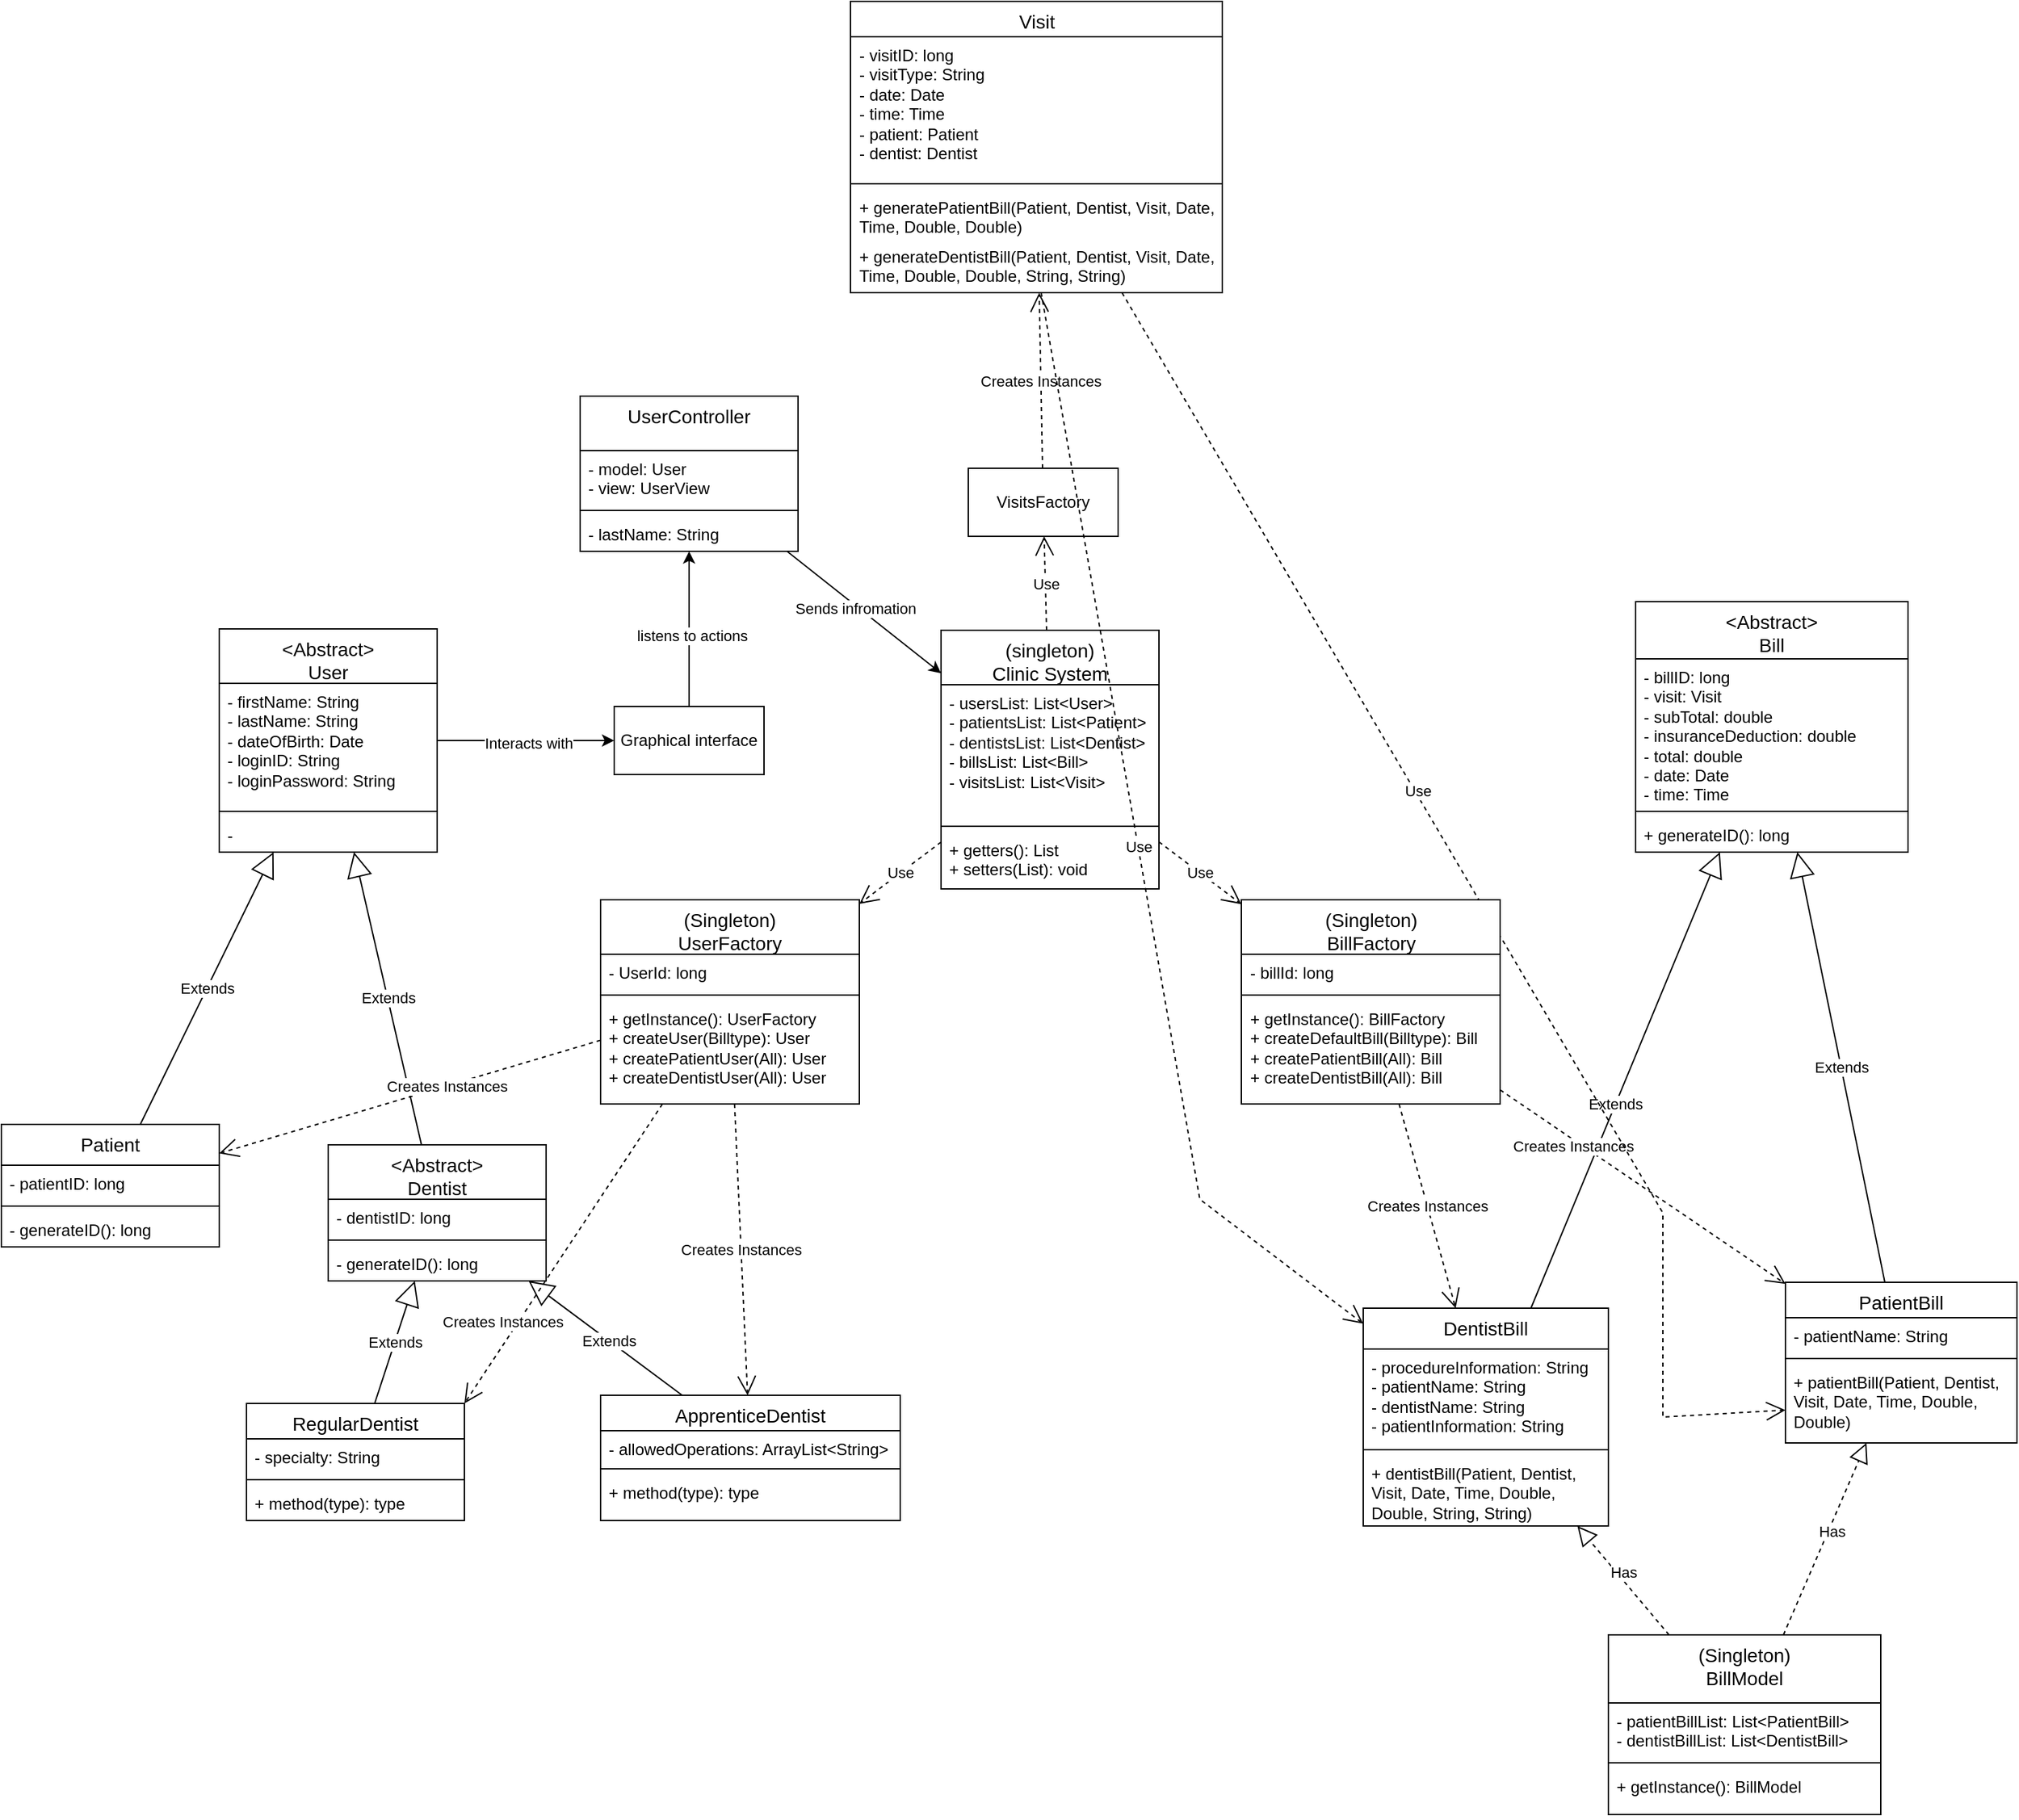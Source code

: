 <mxfile version="24.8.4">
  <diagram name="Page-1" id="uEcrJ6mdZMf3yO1zMUEK">
    <mxGraphModel dx="1764" dy="1980" grid="1" gridSize="10" guides="1" tooltips="1" connect="1" arrows="1" fold="1" page="1" pageScale="1" pageWidth="850" pageHeight="1100" math="0" shadow="0">
      <root>
        <mxCell id="0" />
        <mxCell id="1" parent="0" />
        <mxCell id="N-lzNmyQma1-rzqfM_m--84" value="Extends" style="endArrow=block;endSize=16;endFill=0;html=1;rounded=0;" parent="1" source="N-lzNmyQma1-rzqfM_m--154" target="N-lzNmyQma1-rzqfM_m--146" edge="1">
          <mxGeometry width="160" relative="1" as="geometry">
            <mxPoint x="231" y="127" as="sourcePoint" />
            <mxPoint x="339.796" y="-62" as="targetPoint" />
          </mxGeometry>
        </mxCell>
        <mxCell id="N-lzNmyQma1-rzqfM_m--85" value="Extends" style="endArrow=block;endSize=16;endFill=0;html=1;rounded=0;" parent="1" source="N-lzNmyQma1-rzqfM_m--150" target="N-lzNmyQma1-rzqfM_m--146" edge="1">
          <mxGeometry width="160" relative="1" as="geometry">
            <mxPoint x="503.361" y="127" as="sourcePoint" />
            <mxPoint x="406.01" y="-62" as="targetPoint" />
          </mxGeometry>
        </mxCell>
        <mxCell id="N-lzNmyQma1-rzqfM_m--86" value="Extends" style="endArrow=block;endSize=16;endFill=0;html=1;rounded=0;" parent="1" source="N-lzNmyQma1-rzqfM_m--142" target="N-lzNmyQma1-rzqfM_m--150" edge="1">
          <mxGeometry width="160" relative="1" as="geometry">
            <mxPoint x="441.549" y="393" as="sourcePoint" />
            <mxPoint x="517.878" y="247" as="targetPoint" />
          </mxGeometry>
        </mxCell>
        <mxCell id="N-lzNmyQma1-rzqfM_m--87" value="Extends" style="endArrow=block;endSize=16;endFill=0;html=1;rounded=0;exitX=0.296;exitY=0.042;exitDx=0;exitDy=0;exitPerimeter=0;" parent="1" source="N-lzNmyQma1-rzqfM_m--138" target="N-lzNmyQma1-rzqfM_m--150" edge="1">
          <mxGeometry width="160" relative="1" as="geometry">
            <mxPoint x="670" y="400" as="sourcePoint" />
            <mxPoint x="579.456" y="247" as="targetPoint" />
          </mxGeometry>
        </mxCell>
        <mxCell id="N-lzNmyQma1-rzqfM_m--88" value="Extends" style="endArrow=block;endSize=16;endFill=0;html=1;rounded=0;" parent="1" source="N-lzNmyQma1-rzqfM_m--115" target="N-lzNmyQma1-rzqfM_m--125" edge="1">
          <mxGeometry x="-0.104" width="160" relative="1" as="geometry">
            <mxPoint x="1169.426" y="247" as="sourcePoint" />
            <mxPoint x="1395.85" y="12.438" as="targetPoint" />
            <mxPoint as="offset" />
          </mxGeometry>
        </mxCell>
        <mxCell id="N-lzNmyQma1-rzqfM_m--89" value="Extends" style="endArrow=block;endSize=16;endFill=0;html=1;rounded=0;" parent="1" source="N-lzNmyQma1-rzqfM_m--119" target="N-lzNmyQma1-rzqfM_m--125" edge="1">
          <mxGeometry width="160" relative="1" as="geometry">
            <mxPoint x="1439.355" y="251" as="sourcePoint" />
            <mxPoint x="1312.613" y="-60" as="targetPoint" />
          </mxGeometry>
        </mxCell>
        <mxCell id="N-lzNmyQma1-rzqfM_m--92" value="Use" style="endArrow=open;endSize=12;dashed=1;html=1;rounded=0;" parent="1" source="N-lzNmyQma1-rzqfM_m--134" target="3oqNFsgE8vF5WWhvgW9a-1" edge="1">
          <mxGeometry width="160" relative="1" as="geometry">
            <mxPoint x="960" y="-67.473" as="sourcePoint" />
            <mxPoint x="1046.399" y="-10" as="targetPoint" />
          </mxGeometry>
        </mxCell>
        <mxCell id="N-lzNmyQma1-rzqfM_m--93" value="Use" style="endArrow=open;endSize=12;dashed=1;html=1;rounded=0;" parent="1" source="N-lzNmyQma1-rzqfM_m--134" target="m98J0J63aAF0RgUWN3Xt-1" edge="1">
          <mxGeometry width="160" relative="1" as="geometry">
            <mxPoint x="805.985" y="-62" as="sourcePoint" />
            <mxPoint x="743.428" y="-10" as="targetPoint" />
          </mxGeometry>
        </mxCell>
        <mxCell id="N-lzNmyQma1-rzqfM_m--94" value="VisitsFactory" style="html=1;whiteSpace=wrap;" parent="1" vertex="1">
          <mxGeometry x="830" y="-337" width="110" height="50" as="geometry" />
        </mxCell>
        <mxCell id="N-lzNmyQma1-rzqfM_m--95" value="Use" style="endArrow=open;endSize=12;dashed=1;html=1;rounded=0;" parent="1" source="N-lzNmyQma1-rzqfM_m--134" target="N-lzNmyQma1-rzqfM_m--94" edge="1">
          <mxGeometry width="160" relative="1" as="geometry">
            <mxPoint x="880" y="-182" as="sourcePoint" />
            <mxPoint x="1115" y="61" as="targetPoint" />
          </mxGeometry>
        </mxCell>
        <mxCell id="N-lzNmyQma1-rzqfM_m--96" value="Creates Instances" style="endArrow=open;endSize=12;dashed=1;html=1;rounded=0;" parent="1" source="N-lzNmyQma1-rzqfM_m--94" target="N-lzNmyQma1-rzqfM_m--129" edge="1">
          <mxGeometry width="160" relative="1" as="geometry">
            <mxPoint x="951" y="-111" as="sourcePoint" />
            <mxPoint x="880" y="-502" as="targetPoint" />
          </mxGeometry>
        </mxCell>
        <mxCell id="N-lzNmyQma1-rzqfM_m--97" value="Creates Instances" style="endArrow=open;endSize=12;dashed=1;html=1;rounded=0;" parent="1" source="3oqNFsgE8vF5WWhvgW9a-1" target="N-lzNmyQma1-rzqfM_m--115" edge="1">
          <mxGeometry width="160" relative="1" as="geometry">
            <mxPoint x="1085.836" y="40" as="sourcePoint" />
            <mxPoint x="1139.421" y="240" as="targetPoint" />
          </mxGeometry>
        </mxCell>
        <mxCell id="N-lzNmyQma1-rzqfM_m--98" value="Creates Instances" style="endArrow=open;endSize=12;dashed=1;html=1;rounded=0;" parent="1" source="3oqNFsgE8vF5WWhvgW9a-1" target="N-lzNmyQma1-rzqfM_m--119" edge="1">
          <mxGeometry x="-0.473" y="-3" width="160" relative="1" as="geometry">
            <mxPoint x="1109.261" y="40" as="sourcePoint" />
            <mxPoint x="1385.568" y="251" as="targetPoint" />
            <mxPoint y="1" as="offset" />
          </mxGeometry>
        </mxCell>
        <mxCell id="N-lzNmyQma1-rzqfM_m--99" value="Creates Instances" style="endArrow=open;endSize=12;dashed=1;html=1;rounded=0;" parent="1" source="m98J0J63aAF0RgUWN3Xt-1" target="N-lzNmyQma1-rzqfM_m--154" edge="1">
          <mxGeometry x="-0.191" width="160" relative="1" as="geometry">
            <mxPoint x="656" y="33.684" as="sourcePoint" />
            <mxPoint x="282" y="159.967" as="targetPoint" />
            <mxPoint as="offset" />
          </mxGeometry>
        </mxCell>
        <mxCell id="N-lzNmyQma1-rzqfM_m--100" value="Creates Instances" style="endArrow=open;endSize=12;dashed=1;html=1;rounded=0;entryX=1;entryY=0;entryDx=0;entryDy=0;" parent="1" source="m98J0J63aAF0RgUWN3Xt-1" target="N-lzNmyQma1-rzqfM_m--142" edge="1">
          <mxGeometry x="0.503" y="-10" width="160" relative="1" as="geometry">
            <mxPoint x="694.769" y="40" as="sourcePoint" />
            <mxPoint x="452.959" y="393" as="targetPoint" />
            <mxPoint as="offset" />
          </mxGeometry>
        </mxCell>
        <mxCell id="N-lzNmyQma1-rzqfM_m--101" value="Creates Instances" style="endArrow=open;endSize=12;dashed=1;html=1;rounded=0;" parent="1" source="m98J0J63aAF0RgUWN3Xt-1" target="N-lzNmyQma1-rzqfM_m--138" edge="1">
          <mxGeometry width="160" relative="1" as="geometry">
            <mxPoint x="712.353" y="40" as="sourcePoint" />
            <mxPoint x="707.548" y="393" as="targetPoint" />
          </mxGeometry>
        </mxCell>
        <mxCell id="N-lzNmyQma1-rzqfM_m--102" value="" style="endArrow=classic;html=1;rounded=0;" parent="1" source="N-lzNmyQma1-rzqfM_m--146" target="N-lzNmyQma1-rzqfM_m--164" edge="1">
          <mxGeometry relative="1" as="geometry">
            <mxPoint x="453" y="-126.275" as="sourcePoint" />
            <mxPoint x="590" y="-136.193" as="targetPoint" />
          </mxGeometry>
        </mxCell>
        <mxCell id="N-lzNmyQma1-rzqfM_m--103" value="Label" style="edgeLabel;resizable=0;html=1;;align=center;verticalAlign=middle;" parent="N-lzNmyQma1-rzqfM_m--102" connectable="0" vertex="1">
          <mxGeometry relative="1" as="geometry" />
        </mxCell>
        <mxCell id="N-lzNmyQma1-rzqfM_m--104" value="Interacts with" style="edgeLabel;html=1;align=center;verticalAlign=middle;resizable=0;points=[];" parent="N-lzNmyQma1-rzqfM_m--102" vertex="1" connectable="0">
          <mxGeometry x="0.025" y="-2" relative="1" as="geometry">
            <mxPoint as="offset" />
          </mxGeometry>
        </mxCell>
        <mxCell id="N-lzNmyQma1-rzqfM_m--105" value="" style="endArrow=classic;html=1;rounded=0;" parent="1" source="N-lzNmyQma1-rzqfM_m--160" target="N-lzNmyQma1-rzqfM_m--134" edge="1">
          <mxGeometry width="50" height="50" relative="1" as="geometry">
            <mxPoint x="700" y="-136" as="sourcePoint" />
            <mxPoint x="760" y="-136" as="targetPoint" />
          </mxGeometry>
        </mxCell>
        <mxCell id="N-lzNmyQma1-rzqfM_m--106" value="Sends infromation" style="edgeLabel;html=1;align=center;verticalAlign=middle;resizable=0;points=[];" parent="N-lzNmyQma1-rzqfM_m--105" vertex="1" connectable="0">
          <mxGeometry x="-0.092" y="-2" relative="1" as="geometry">
            <mxPoint as="offset" />
          </mxGeometry>
        </mxCell>
        <mxCell id="N-lzNmyQma1-rzqfM_m--107" value="" style="endArrow=block;dashed=1;endFill=0;endSize=12;html=1;rounded=0;" parent="1" source="N-lzNmyQma1-rzqfM_m--111" target="N-lzNmyQma1-rzqfM_m--115" edge="1">
          <mxGeometry width="160" relative="1" as="geometry">
            <mxPoint x="1110" y="410" as="sourcePoint" />
            <mxPoint x="1194.32" y="360" as="targetPoint" />
          </mxGeometry>
        </mxCell>
        <mxCell id="N-lzNmyQma1-rzqfM_m--108" value="Has" style="edgeLabel;html=1;align=center;verticalAlign=middle;resizable=0;points=[];" parent="N-lzNmyQma1-rzqfM_m--107" vertex="1" connectable="0">
          <mxGeometry x="0.083" y="-3" relative="1" as="geometry">
            <mxPoint y="-1" as="offset" />
          </mxGeometry>
        </mxCell>
        <mxCell id="N-lzNmyQma1-rzqfM_m--109" value="" style="endArrow=block;dashed=1;endFill=0;endSize=12;html=1;rounded=0;" parent="1" source="N-lzNmyQma1-rzqfM_m--111" target="N-lzNmyQma1-rzqfM_m--119" edge="1">
          <mxGeometry width="160" relative="1" as="geometry">
            <mxPoint x="1277" y="450" as="sourcePoint" />
            <mxPoint x="1409.769" y="371" as="targetPoint" />
          </mxGeometry>
        </mxCell>
        <mxCell id="N-lzNmyQma1-rzqfM_m--110" value="Has" style="edgeLabel;html=1;align=center;verticalAlign=middle;resizable=0;points=[];" parent="N-lzNmyQma1-rzqfM_m--109" vertex="1" connectable="0">
          <mxGeometry x="0.083" y="-3" relative="1" as="geometry">
            <mxPoint y="-1" as="offset" />
          </mxGeometry>
        </mxCell>
        <mxCell id="N-lzNmyQma1-rzqfM_m--111" value="&lt;div style=&quot;font-size: 14px; font-weight: 400; direction: ltr;&quot;&gt;(Singleton)&lt;/div&gt;&lt;div style=&quot;font-size: 14px; font-weight: 400; direction: ltr;&quot;&gt;BillModel&lt;/div&gt;" style="swimlane;fontStyle=1;align=center;verticalAlign=top;childLayout=stackLayout;horizontal=1;startSize=50;horizontalStack=0;resizeParent=1;resizeParentMax=0;resizeLast=0;collapsible=1;marginBottom=0;whiteSpace=wrap;html=1;" parent="1" vertex="1">
          <mxGeometry x="1300" y="520" width="200" height="132" as="geometry" />
        </mxCell>
        <mxCell id="N-lzNmyQma1-rzqfM_m--112" value="&lt;span style=&quot;text-wrap: nowrap;&quot;&gt;- patientBillList: List&amp;lt;PatientBill&amp;gt;&lt;/span&gt;&lt;div style=&quot;text-wrap: nowrap;&quot;&gt;- dentistBillList: List&amp;lt;DentistBill&amp;gt;&lt;/div&gt;" style="text;strokeColor=none;fillColor=none;align=left;verticalAlign=top;spacingLeft=4;spacingRight=4;overflow=hidden;rotatable=0;points=[[0,0.5],[1,0.5]];portConstraint=eastwest;whiteSpace=wrap;html=1;" parent="N-lzNmyQma1-rzqfM_m--111" vertex="1">
          <mxGeometry y="50" width="200" height="40" as="geometry" />
        </mxCell>
        <mxCell id="N-lzNmyQma1-rzqfM_m--113" value="" style="line;strokeWidth=1;fillColor=none;align=left;verticalAlign=middle;spacingTop=-1;spacingLeft=3;spacingRight=3;rotatable=0;labelPosition=right;points=[];portConstraint=eastwest;strokeColor=inherit;" parent="N-lzNmyQma1-rzqfM_m--111" vertex="1">
          <mxGeometry y="90" width="200" height="8" as="geometry" />
        </mxCell>
        <mxCell id="N-lzNmyQma1-rzqfM_m--114" value="+ getInstance(): BillModel" style="text;strokeColor=none;fillColor=none;align=left;verticalAlign=top;spacingLeft=4;spacingRight=4;overflow=hidden;rotatable=0;points=[[0,0.5],[1,0.5]];portConstraint=eastwest;whiteSpace=wrap;html=1;" parent="N-lzNmyQma1-rzqfM_m--111" vertex="1">
          <mxGeometry y="98" width="200" height="34" as="geometry" />
        </mxCell>
        <mxCell id="N-lzNmyQma1-rzqfM_m--115" value="&lt;div&gt;&lt;span style=&quot;font-size: 14px; font-weight: 400; background-color: initial;&quot;&gt;DentistBill&lt;/span&gt;&lt;/div&gt;" style="swimlane;fontStyle=1;align=center;verticalAlign=top;childLayout=stackLayout;horizontal=1;startSize=30;horizontalStack=0;resizeParent=1;resizeParentMax=0;resizeLast=0;collapsible=1;marginBottom=0;whiteSpace=wrap;html=1;" parent="1" vertex="1">
          <mxGeometry x="1120" y="280" width="180" height="160" as="geometry" />
        </mxCell>
        <mxCell id="N-lzNmyQma1-rzqfM_m--116" value="&lt;span style=&quot;text-wrap: nowrap;&quot;&gt;- procedureInformation: String&lt;/span&gt;&lt;div style=&quot;text-wrap: nowrap;&quot;&gt;- patientName: String&lt;/div&gt;&lt;div style=&quot;text-wrap: nowrap;&quot;&gt;- dentistName: String&lt;/div&gt;&lt;div style=&quot;text-wrap: nowrap;&quot;&gt;- patientInformation: String&lt;/div&gt;" style="text;strokeColor=none;fillColor=none;align=left;verticalAlign=top;spacingLeft=4;spacingRight=4;overflow=hidden;rotatable=0;points=[[0,0.5],[1,0.5]];portConstraint=eastwest;whiteSpace=wrap;html=1;" parent="N-lzNmyQma1-rzqfM_m--115" vertex="1">
          <mxGeometry y="30" width="180" height="70" as="geometry" />
        </mxCell>
        <mxCell id="N-lzNmyQma1-rzqfM_m--117" value="" style="line;strokeWidth=1;fillColor=none;align=left;verticalAlign=middle;spacingTop=-1;spacingLeft=3;spacingRight=3;rotatable=0;labelPosition=right;points=[];portConstraint=eastwest;strokeColor=inherit;" parent="N-lzNmyQma1-rzqfM_m--115" vertex="1">
          <mxGeometry y="100" width="180" height="8" as="geometry" />
        </mxCell>
        <mxCell id="N-lzNmyQma1-rzqfM_m--118" value="+ dentistBill(Patient, Dentist, Visit, Date, Time, Double, Double, String, String)" style="text;strokeColor=none;fillColor=none;align=left;verticalAlign=top;spacingLeft=4;spacingRight=4;overflow=hidden;rotatable=0;points=[[0,0.5],[1,0.5]];portConstraint=eastwest;whiteSpace=wrap;html=1;" parent="N-lzNmyQma1-rzqfM_m--115" vertex="1">
          <mxGeometry y="108" width="180" height="52" as="geometry" />
        </mxCell>
        <mxCell id="N-lzNmyQma1-rzqfM_m--119" value="&lt;span style=&quot;font-size: 14px; font-weight: 400;&quot;&gt;PatientBill&lt;/span&gt;" style="swimlane;fontStyle=1;align=center;verticalAlign=top;childLayout=stackLayout;horizontal=1;startSize=26;horizontalStack=0;resizeParent=1;resizeParentMax=0;resizeLast=0;collapsible=1;marginBottom=0;whiteSpace=wrap;html=1;" parent="1" vertex="1">
          <mxGeometry x="1430" y="261" width="170" height="118" as="geometry" />
        </mxCell>
        <mxCell id="N-lzNmyQma1-rzqfM_m--120" value="&lt;span style=&quot;text-wrap: nowrap;&quot;&gt;- patientName: String&lt;/span&gt;" style="text;strokeColor=none;fillColor=none;align=left;verticalAlign=top;spacingLeft=4;spacingRight=4;overflow=hidden;rotatable=0;points=[[0,0.5],[1,0.5]];portConstraint=eastwest;whiteSpace=wrap;html=1;" parent="N-lzNmyQma1-rzqfM_m--119" vertex="1">
          <mxGeometry y="26" width="170" height="26" as="geometry" />
        </mxCell>
        <mxCell id="N-lzNmyQma1-rzqfM_m--123" value="" style="line;strokeWidth=1;fillColor=none;align=left;verticalAlign=middle;spacingTop=-1;spacingLeft=3;spacingRight=3;rotatable=0;labelPosition=right;points=[];portConstraint=eastwest;strokeColor=inherit;" parent="N-lzNmyQma1-rzqfM_m--119" vertex="1">
          <mxGeometry y="52" width="170" height="8" as="geometry" />
        </mxCell>
        <mxCell id="N-lzNmyQma1-rzqfM_m--124" value="+ patientBill(Patient, Dentist, Visit, Date, Time, Double, Double)" style="text;strokeColor=none;fillColor=none;align=left;verticalAlign=top;spacingLeft=4;spacingRight=4;overflow=hidden;rotatable=0;points=[[0,0.5],[1,0.5]];portConstraint=eastwest;whiteSpace=wrap;html=1;" parent="N-lzNmyQma1-rzqfM_m--119" vertex="1">
          <mxGeometry y="60" width="170" height="58" as="geometry" />
        </mxCell>
        <mxCell id="N-lzNmyQma1-rzqfM_m--125" value="&lt;div style=&quot;font-size: 14px; font-weight: 400; direction: ltr;&quot;&gt;&amp;lt;Abstract&amp;gt;&lt;/div&gt;&lt;div style=&quot;font-size: 14px; font-weight: 400; direction: ltr;&quot;&gt;Bill&lt;/div&gt;" style="swimlane;fontStyle=1;align=center;verticalAlign=top;childLayout=stackLayout;horizontal=1;startSize=42;horizontalStack=0;resizeParent=1;resizeParentMax=0;resizeLast=0;collapsible=1;marginBottom=0;whiteSpace=wrap;html=1;" parent="1" vertex="1">
          <mxGeometry x="1320" y="-239" width="200" height="184" as="geometry" />
        </mxCell>
        <mxCell id="N-lzNmyQma1-rzqfM_m--126" value="&lt;div&gt;&lt;span style=&quot;text-wrap: nowrap;&quot;&gt;- billID: long&lt;/span&gt;&lt;/div&gt;&lt;div&gt;&lt;span style=&quot;text-wrap: nowrap;&quot;&gt;- visit: Visit&lt;/span&gt;&lt;/div&gt;&lt;span style=&quot;text-wrap: nowrap;&quot;&gt;- subTotal: double&lt;/span&gt;&lt;div style=&quot;text-wrap: nowrap;&quot;&gt;- insuranceDeduction: double&lt;/div&gt;&lt;div style=&quot;text-wrap: nowrap;&quot;&gt;- total: double&lt;/div&gt;&lt;div style=&quot;text-wrap: nowrap;&quot;&gt;- date: Date&lt;/div&gt;&lt;div style=&quot;text-wrap: nowrap;&quot;&gt;- time: Time&lt;/div&gt;" style="text;strokeColor=none;fillColor=none;align=left;verticalAlign=top;spacingLeft=4;spacingRight=4;overflow=hidden;rotatable=0;points=[[0,0.5],[1,0.5]];portConstraint=eastwest;whiteSpace=wrap;html=1;" parent="N-lzNmyQma1-rzqfM_m--125" vertex="1">
          <mxGeometry y="42" width="200" height="108" as="geometry" />
        </mxCell>
        <mxCell id="N-lzNmyQma1-rzqfM_m--127" value="" style="line;strokeWidth=1;fillColor=none;align=left;verticalAlign=middle;spacingTop=-1;spacingLeft=3;spacingRight=3;rotatable=0;labelPosition=right;points=[];portConstraint=eastwest;strokeColor=inherit;" parent="N-lzNmyQma1-rzqfM_m--125" vertex="1">
          <mxGeometry y="150" width="200" height="8" as="geometry" />
        </mxCell>
        <mxCell id="N-lzNmyQma1-rzqfM_m--128" value="+ generateID(): long" style="text;strokeColor=none;fillColor=none;align=left;verticalAlign=top;spacingLeft=4;spacingRight=4;overflow=hidden;rotatable=0;points=[[0,0.5],[1,0.5]];portConstraint=eastwest;whiteSpace=wrap;html=1;" parent="N-lzNmyQma1-rzqfM_m--125" vertex="1">
          <mxGeometry y="158" width="200" height="26" as="geometry" />
        </mxCell>
        <mxCell id="N-lzNmyQma1-rzqfM_m--129" value="&lt;span style=&quot;font-size: 14px; font-weight: 400;&quot;&gt;Visit&lt;/span&gt;" style="swimlane;fontStyle=1;align=center;verticalAlign=top;childLayout=stackLayout;horizontal=1;startSize=26;horizontalStack=0;resizeParent=1;resizeParentMax=0;resizeLast=0;collapsible=1;marginBottom=0;whiteSpace=wrap;html=1;" parent="1" vertex="1">
          <mxGeometry x="743.5" y="-680" width="273" height="214" as="geometry" />
        </mxCell>
        <mxCell id="N-lzNmyQma1-rzqfM_m--130" value="&lt;div&gt;&lt;span style=&quot;background-color: initial;&quot;&gt;- visitID: long&lt;/span&gt;&lt;/div&gt;&lt;div&gt;&lt;span style=&quot;background-color: initial;&quot;&gt;- visitType: String&lt;/span&gt;&lt;/div&gt;&lt;div&gt;&lt;span style=&quot;background-color: initial;&quot;&gt;- date: Date&lt;/span&gt;&lt;/div&gt;&lt;div&gt;&lt;span style=&quot;background-color: initial;&quot;&gt;-&amp;nbsp;&lt;/span&gt;&lt;span style=&quot;background-color: initial;&quot;&gt;time: Time&lt;/span&gt;&lt;/div&gt;&lt;div&gt;- patient: Patient&lt;span style=&quot;background-color: initial;&quot;&gt;&lt;br&gt;&lt;/span&gt;&lt;/div&gt;&lt;div&gt;- dentist: Dentist&lt;br&gt;&lt;/div&gt;" style="text;strokeColor=none;fillColor=none;align=left;verticalAlign=top;spacingLeft=4;spacingRight=4;overflow=hidden;rotatable=0;points=[[0,0.5],[1,0.5]];portConstraint=eastwest;whiteSpace=wrap;html=1;" parent="N-lzNmyQma1-rzqfM_m--129" vertex="1">
          <mxGeometry y="26" width="273" height="104" as="geometry" />
        </mxCell>
        <mxCell id="N-lzNmyQma1-rzqfM_m--131" value="" style="line;strokeWidth=1;fillColor=none;align=left;verticalAlign=middle;spacingTop=-1;spacingLeft=3;spacingRight=3;rotatable=0;labelPosition=right;points=[];portConstraint=eastwest;strokeColor=inherit;" parent="N-lzNmyQma1-rzqfM_m--129" vertex="1">
          <mxGeometry y="130" width="273" height="8" as="geometry" />
        </mxCell>
        <mxCell id="N-lzNmyQma1-rzqfM_m--132" value="+ generatePatientBill(Patient, Dentist, Visit, Date, Time, Double, Double)" style="text;strokeColor=none;fillColor=none;align=left;verticalAlign=top;spacingLeft=4;spacingRight=4;overflow=hidden;rotatable=0;points=[[0,0.5],[1,0.5]];portConstraint=eastwest;whiteSpace=wrap;html=1;" parent="N-lzNmyQma1-rzqfM_m--129" vertex="1">
          <mxGeometry y="138" width="273" height="36" as="geometry" />
        </mxCell>
        <mxCell id="N-lzNmyQma1-rzqfM_m--133" value="+ generateDentistBill(Patient, Dentist, Visit, Date, Time, Double, Double, String, String)" style="text;strokeColor=none;fillColor=none;align=left;verticalAlign=top;spacingLeft=4;spacingRight=4;overflow=hidden;rotatable=0;points=[[0,0.5],[1,0.5]];portConstraint=eastwest;whiteSpace=wrap;html=1;" parent="N-lzNmyQma1-rzqfM_m--129" vertex="1">
          <mxGeometry y="174" width="273" height="40" as="geometry" />
        </mxCell>
        <mxCell id="N-lzNmyQma1-rzqfM_m--134" value="&lt;div style=&quot;font-size: 14px; font-weight: 400; direction: ltr;&quot;&gt;(singleton)&lt;span style=&quot;background-color: initial;&quot;&gt;&lt;br&gt;&lt;/span&gt;&lt;/div&gt;&lt;div style=&quot;font-size: 14px; font-weight: 400; direction: ltr;&quot;&gt;&lt;span style=&quot;background-color: initial;&quot;&gt;Clinic System&lt;/span&gt;&lt;/div&gt;" style="swimlane;fontStyle=1;align=center;verticalAlign=top;childLayout=stackLayout;horizontal=1;startSize=40;horizontalStack=0;resizeParent=1;resizeParentMax=0;resizeLast=0;collapsible=1;marginBottom=0;whiteSpace=wrap;html=1;" parent="1" vertex="1">
          <mxGeometry x="810" y="-218" width="160" height="190" as="geometry" />
        </mxCell>
        <mxCell id="N-lzNmyQma1-rzqfM_m--135" value="- usersList: List&amp;lt;User&amp;gt;&lt;div&gt;- patientsList: List&amp;lt;Patient&amp;gt;&lt;/div&gt;&lt;div&gt;- dentistsList: List&amp;lt;Dentist&amp;gt;&lt;/div&gt;&lt;div&gt;- billsList: List&amp;lt;Bill&amp;gt;&lt;/div&gt;&lt;div&gt;- visitsList: List&amp;lt;Visit&amp;gt;&lt;/div&gt;" style="text;strokeColor=none;fillColor=none;align=left;verticalAlign=top;spacingLeft=4;spacingRight=4;overflow=hidden;rotatable=0;points=[[0,0.5],[1,0.5]];portConstraint=eastwest;whiteSpace=wrap;html=1;" parent="N-lzNmyQma1-rzqfM_m--134" vertex="1">
          <mxGeometry y="40" width="160" height="100" as="geometry" />
        </mxCell>
        <mxCell id="N-lzNmyQma1-rzqfM_m--136" value="" style="line;strokeWidth=1;fillColor=none;align=left;verticalAlign=middle;spacingTop=-1;spacingLeft=3;spacingRight=3;rotatable=0;labelPosition=right;points=[];portConstraint=eastwest;strokeColor=inherit;" parent="N-lzNmyQma1-rzqfM_m--134" vertex="1">
          <mxGeometry y="140" width="160" height="8" as="geometry" />
        </mxCell>
        <mxCell id="N-lzNmyQma1-rzqfM_m--137" value="+ getters(): List&lt;div&gt;+ setters(List): void&lt;/div&gt;" style="text;strokeColor=none;fillColor=none;align=left;verticalAlign=top;spacingLeft=4;spacingRight=4;overflow=hidden;rotatable=0;points=[[0,0.5],[1,0.5]];portConstraint=eastwest;whiteSpace=wrap;html=1;" parent="N-lzNmyQma1-rzqfM_m--134" vertex="1">
          <mxGeometry y="148" width="160" height="42" as="geometry" />
        </mxCell>
        <mxCell id="N-lzNmyQma1-rzqfM_m--138" value="&lt;span style=&quot;font-size: 14px; font-weight: 400;&quot;&gt;ApprenticeDentist&lt;/span&gt;" style="swimlane;fontStyle=1;align=center;verticalAlign=top;childLayout=stackLayout;horizontal=1;startSize=26;horizontalStack=0;resizeParent=1;resizeParentMax=0;resizeLast=0;collapsible=1;marginBottom=0;whiteSpace=wrap;html=1;" parent="1" vertex="1">
          <mxGeometry x="560" y="344" width="220" height="92" as="geometry" />
        </mxCell>
        <mxCell id="N-lzNmyQma1-rzqfM_m--139" value="- allowedOperations: ArrayList&amp;lt;String&amp;gt;" style="text;strokeColor=none;fillColor=none;align=left;verticalAlign=top;spacingLeft=4;spacingRight=4;overflow=hidden;rotatable=0;points=[[0,0.5],[1,0.5]];portConstraint=eastwest;whiteSpace=wrap;html=1;" parent="N-lzNmyQma1-rzqfM_m--138" vertex="1">
          <mxGeometry y="26" width="220" height="24" as="geometry" />
        </mxCell>
        <mxCell id="N-lzNmyQma1-rzqfM_m--140" value="" style="line;strokeWidth=1;fillColor=none;align=left;verticalAlign=middle;spacingTop=-1;spacingLeft=3;spacingRight=3;rotatable=0;labelPosition=right;points=[];portConstraint=eastwest;strokeColor=inherit;" parent="N-lzNmyQma1-rzqfM_m--138" vertex="1">
          <mxGeometry y="50" width="220" height="8" as="geometry" />
        </mxCell>
        <mxCell id="N-lzNmyQma1-rzqfM_m--141" value="+ method(type): type" style="text;strokeColor=none;fillColor=none;align=left;verticalAlign=top;spacingLeft=4;spacingRight=4;overflow=hidden;rotatable=0;points=[[0,0.5],[1,0.5]];portConstraint=eastwest;whiteSpace=wrap;html=1;" parent="N-lzNmyQma1-rzqfM_m--138" vertex="1">
          <mxGeometry y="58" width="220" height="34" as="geometry" />
        </mxCell>
        <mxCell id="N-lzNmyQma1-rzqfM_m--142" value="&lt;span style=&quot;font-size: 14px; font-weight: 400;&quot;&gt;RegularDentist&lt;/span&gt;" style="swimlane;fontStyle=1;align=center;verticalAlign=top;childLayout=stackLayout;horizontal=1;startSize=26;horizontalStack=0;resizeParent=1;resizeParentMax=0;resizeLast=0;collapsible=1;marginBottom=0;whiteSpace=wrap;html=1;" parent="1" vertex="1">
          <mxGeometry x="300" y="350" width="160" height="86" as="geometry" />
        </mxCell>
        <mxCell id="N-lzNmyQma1-rzqfM_m--143" value="- specialty: String" style="text;strokeColor=none;fillColor=none;align=left;verticalAlign=top;spacingLeft=4;spacingRight=4;overflow=hidden;rotatable=0;points=[[0,0.5],[1,0.5]];portConstraint=eastwest;whiteSpace=wrap;html=1;" parent="N-lzNmyQma1-rzqfM_m--142" vertex="1">
          <mxGeometry y="26" width="160" height="26" as="geometry" />
        </mxCell>
        <mxCell id="N-lzNmyQma1-rzqfM_m--144" value="" style="line;strokeWidth=1;fillColor=none;align=left;verticalAlign=middle;spacingTop=-1;spacingLeft=3;spacingRight=3;rotatable=0;labelPosition=right;points=[];portConstraint=eastwest;strokeColor=inherit;" parent="N-lzNmyQma1-rzqfM_m--142" vertex="1">
          <mxGeometry y="52" width="160" height="8" as="geometry" />
        </mxCell>
        <mxCell id="N-lzNmyQma1-rzqfM_m--145" value="+ method(type): type" style="text;strokeColor=none;fillColor=none;align=left;verticalAlign=top;spacingLeft=4;spacingRight=4;overflow=hidden;rotatable=0;points=[[0,0.5],[1,0.5]];portConstraint=eastwest;whiteSpace=wrap;html=1;" parent="N-lzNmyQma1-rzqfM_m--142" vertex="1">
          <mxGeometry y="60" width="160" height="26" as="geometry" />
        </mxCell>
        <mxCell id="N-lzNmyQma1-rzqfM_m--146" value="&lt;div style=&quot;font-size: 14px; font-weight: 400; direction: ltr;&quot;&gt;&amp;lt;Abstract&amp;gt;&lt;br&gt;&lt;/div&gt;&lt;div style=&quot;font-size: 14px; font-weight: 400; direction: ltr;&quot;&gt;User&lt;/div&gt;" style="swimlane;fontStyle=1;align=center;verticalAlign=top;childLayout=stackLayout;horizontal=1;startSize=40;horizontalStack=0;resizeParent=1;resizeParentMax=0;resizeLast=0;collapsible=1;marginBottom=0;whiteSpace=wrap;html=1;" parent="1" vertex="1">
          <mxGeometry x="280" y="-219" width="160" height="164" as="geometry" />
        </mxCell>
        <mxCell id="N-lzNmyQma1-rzqfM_m--147" value="- firstName: String&lt;div&gt;- lastName: String&lt;br&gt;&lt;div&gt;- dateOfBirth: Date&lt;br&gt;&lt;/div&gt;&lt;/div&gt;&lt;div&gt;- loginID: String&lt;/div&gt;&lt;div&gt;- loginPassword: String&lt;/div&gt;" style="text;strokeColor=none;fillColor=none;align=left;verticalAlign=top;spacingLeft=4;spacingRight=4;overflow=hidden;rotatable=0;points=[[0,0.5],[1,0.5]];portConstraint=eastwest;whiteSpace=wrap;html=1;" parent="N-lzNmyQma1-rzqfM_m--146" vertex="1">
          <mxGeometry y="40" width="160" height="90" as="geometry" />
        </mxCell>
        <mxCell id="N-lzNmyQma1-rzqfM_m--148" value="" style="line;strokeWidth=1;fillColor=none;align=left;verticalAlign=middle;spacingTop=-1;spacingLeft=3;spacingRight=3;rotatable=0;labelPosition=right;points=[];portConstraint=eastwest;strokeColor=inherit;" parent="N-lzNmyQma1-rzqfM_m--146" vertex="1">
          <mxGeometry y="130" width="160" height="8" as="geometry" />
        </mxCell>
        <mxCell id="N-lzNmyQma1-rzqfM_m--149" value="-&amp;nbsp;" style="text;strokeColor=none;fillColor=none;align=left;verticalAlign=top;spacingLeft=4;spacingRight=4;overflow=hidden;rotatable=0;points=[[0,0.5],[1,0.5]];portConstraint=eastwest;whiteSpace=wrap;html=1;" parent="N-lzNmyQma1-rzqfM_m--146" vertex="1">
          <mxGeometry y="138" width="160" height="26" as="geometry" />
        </mxCell>
        <mxCell id="N-lzNmyQma1-rzqfM_m--150" value="&lt;div style=&quot;font-size: 14px; font-weight: 400; direction: ltr;&quot;&gt;&amp;lt;Abstract&amp;gt;&lt;/div&gt;&lt;div style=&quot;font-size: 14px; font-weight: 400; direction: ltr;&quot;&gt;Dentist&lt;/div&gt;" style="swimlane;fontStyle=1;align=center;verticalAlign=top;childLayout=stackLayout;horizontal=1;startSize=40;horizontalStack=0;resizeParent=1;resizeParentMax=0;resizeLast=0;collapsible=1;marginBottom=0;whiteSpace=wrap;html=1;" parent="1" vertex="1">
          <mxGeometry x="360" y="160" width="160" height="100" as="geometry" />
        </mxCell>
        <mxCell id="N-lzNmyQma1-rzqfM_m--151" value="- dentistID: long" style="text;strokeColor=none;fillColor=none;align=left;verticalAlign=top;spacingLeft=4;spacingRight=4;overflow=hidden;rotatable=0;points=[[0,0.5],[1,0.5]];portConstraint=eastwest;whiteSpace=wrap;html=1;" parent="N-lzNmyQma1-rzqfM_m--150" vertex="1">
          <mxGeometry y="40" width="160" height="26" as="geometry" />
        </mxCell>
        <mxCell id="N-lzNmyQma1-rzqfM_m--152" value="" style="line;strokeWidth=1;fillColor=none;align=left;verticalAlign=middle;spacingTop=-1;spacingLeft=3;spacingRight=3;rotatable=0;labelPosition=right;points=[];portConstraint=eastwest;strokeColor=inherit;" parent="N-lzNmyQma1-rzqfM_m--150" vertex="1">
          <mxGeometry y="66" width="160" height="8" as="geometry" />
        </mxCell>
        <mxCell id="N-lzNmyQma1-rzqfM_m--153" value="- generateID(): long" style="text;strokeColor=none;fillColor=none;align=left;verticalAlign=top;spacingLeft=4;spacingRight=4;overflow=hidden;rotatable=0;points=[[0,0.5],[1,0.5]];portConstraint=eastwest;whiteSpace=wrap;html=1;" parent="N-lzNmyQma1-rzqfM_m--150" vertex="1">
          <mxGeometry y="74" width="160" height="26" as="geometry" />
        </mxCell>
        <mxCell id="N-lzNmyQma1-rzqfM_m--154" value="&lt;div style=&quot;font-size: 14px; font-weight: 400; direction: ltr;&quot;&gt;Patient&lt;br&gt;&lt;/div&gt;" style="swimlane;fontStyle=1;align=center;verticalAlign=top;childLayout=stackLayout;horizontal=1;startSize=30;horizontalStack=0;resizeParent=1;resizeParentMax=0;resizeLast=0;collapsible=1;marginBottom=0;whiteSpace=wrap;html=1;" parent="1" vertex="1">
          <mxGeometry x="120" y="145" width="160" height="90" as="geometry" />
        </mxCell>
        <mxCell id="N-lzNmyQma1-rzqfM_m--155" value="- patientID: long" style="text;strokeColor=none;fillColor=none;align=left;verticalAlign=top;spacingLeft=4;spacingRight=4;overflow=hidden;rotatable=0;points=[[0,0.5],[1,0.5]];portConstraint=eastwest;whiteSpace=wrap;html=1;" parent="N-lzNmyQma1-rzqfM_m--154" vertex="1">
          <mxGeometry y="30" width="160" height="26" as="geometry" />
        </mxCell>
        <mxCell id="N-lzNmyQma1-rzqfM_m--156" value="" style="line;strokeWidth=1;fillColor=none;align=left;verticalAlign=middle;spacingTop=-1;spacingLeft=3;spacingRight=3;rotatable=0;labelPosition=right;points=[];portConstraint=eastwest;strokeColor=inherit;" parent="N-lzNmyQma1-rzqfM_m--154" vertex="1">
          <mxGeometry y="56" width="160" height="8" as="geometry" />
        </mxCell>
        <mxCell id="N-lzNmyQma1-rzqfM_m--157" value="- generateID(): long" style="text;strokeColor=none;fillColor=none;align=left;verticalAlign=top;spacingLeft=4;spacingRight=4;overflow=hidden;rotatable=0;points=[[0,0.5],[1,0.5]];portConstraint=eastwest;whiteSpace=wrap;html=1;" parent="N-lzNmyQma1-rzqfM_m--154" vertex="1">
          <mxGeometry y="64" width="160" height="26" as="geometry" />
        </mxCell>
        <mxCell id="N-lzNmyQma1-rzqfM_m--158" value="Use" style="endArrow=open;endSize=12;dashed=1;html=1;rounded=0;" parent="1" source="N-lzNmyQma1-rzqfM_m--133" target="N-lzNmyQma1-rzqfM_m--115" edge="1">
          <mxGeometry width="160" relative="1" as="geometry">
            <mxPoint x="960" y="-76" as="sourcePoint" />
            <mxPoint x="1059" as="targetPoint" />
            <Array as="points">
              <mxPoint x="1000" y="200" />
            </Array>
          </mxGeometry>
        </mxCell>
        <mxCell id="N-lzNmyQma1-rzqfM_m--159" value="Use" style="endArrow=open;endSize=12;dashed=1;html=1;rounded=0;" parent="1" source="N-lzNmyQma1-rzqfM_m--129" target="N-lzNmyQma1-rzqfM_m--124" edge="1">
          <mxGeometry x="-0.169" y="2" width="160" relative="1" as="geometry">
            <mxPoint x="894" y="-370" as="sourcePoint" />
            <mxPoint x="1129" y="365" as="targetPoint" />
            <Array as="points">
              <mxPoint x="1340" y="210" />
              <mxPoint x="1340" y="360" />
            </Array>
            <mxPoint as="offset" />
          </mxGeometry>
        </mxCell>
        <mxCell id="N-lzNmyQma1-rzqfM_m--160" value="&lt;div style=&quot;font-size: 14px; font-weight: 400; direction: ltr;&quot;&gt;UserController&lt;/div&gt;" style="swimlane;fontStyle=1;align=center;verticalAlign=top;childLayout=stackLayout;horizontal=1;startSize=40;horizontalStack=0;resizeParent=1;resizeParentMax=0;resizeLast=0;collapsible=1;marginBottom=0;whiteSpace=wrap;html=1;" parent="1" vertex="1">
          <mxGeometry x="545" y="-390" width="160" height="114" as="geometry" />
        </mxCell>
        <mxCell id="N-lzNmyQma1-rzqfM_m--161" value="- model: User&lt;div&gt;- view: UserView&lt;/div&gt;" style="text;strokeColor=none;fillColor=none;align=left;verticalAlign=top;spacingLeft=4;spacingRight=4;overflow=hidden;rotatable=0;points=[[0,0.5],[1,0.5]];portConstraint=eastwest;whiteSpace=wrap;html=1;" parent="N-lzNmyQma1-rzqfM_m--160" vertex="1">
          <mxGeometry y="40" width="160" height="40" as="geometry" />
        </mxCell>
        <mxCell id="N-lzNmyQma1-rzqfM_m--162" value="" style="line;strokeWidth=1;fillColor=none;align=left;verticalAlign=middle;spacingTop=-1;spacingLeft=3;spacingRight=3;rotatable=0;labelPosition=right;points=[];portConstraint=eastwest;strokeColor=inherit;" parent="N-lzNmyQma1-rzqfM_m--160" vertex="1">
          <mxGeometry y="80" width="160" height="8" as="geometry" />
        </mxCell>
        <mxCell id="N-lzNmyQma1-rzqfM_m--163" value="- lastName: String" style="text;strokeColor=none;fillColor=none;align=left;verticalAlign=top;spacingLeft=4;spacingRight=4;overflow=hidden;rotatable=0;points=[[0,0.5],[1,0.5]];portConstraint=eastwest;whiteSpace=wrap;html=1;" parent="N-lzNmyQma1-rzqfM_m--160" vertex="1">
          <mxGeometry y="88" width="160" height="26" as="geometry" />
        </mxCell>
        <mxCell id="N-lzNmyQma1-rzqfM_m--164" value="Graphical interface" style="html=1;whiteSpace=wrap;" parent="1" vertex="1">
          <mxGeometry x="570" y="-162" width="110" height="50" as="geometry" />
        </mxCell>
        <mxCell id="N-lzNmyQma1-rzqfM_m--165" value="" style="endArrow=classic;html=1;rounded=0;" parent="1" source="N-lzNmyQma1-rzqfM_m--164" target="N-lzNmyQma1-rzqfM_m--160" edge="1">
          <mxGeometry width="50" height="50" relative="1" as="geometry">
            <mxPoint x="720" y="-170" as="sourcePoint" />
            <mxPoint x="867" y="-165" as="targetPoint" />
          </mxGeometry>
        </mxCell>
        <mxCell id="N-lzNmyQma1-rzqfM_m--166" value="listens to actions" style="edgeLabel;html=1;align=center;verticalAlign=middle;resizable=0;points=[];" parent="N-lzNmyQma1-rzqfM_m--165" vertex="1" connectable="0">
          <mxGeometry x="-0.092" y="-2" relative="1" as="geometry">
            <mxPoint as="offset" />
          </mxGeometry>
        </mxCell>
        <mxCell id="3oqNFsgE8vF5WWhvgW9a-1" value="&lt;div style=&quot;font-size: 14px; font-weight: 400; direction: ltr;&quot;&gt;(Singleton)&lt;/div&gt;&lt;div style=&quot;font-size: 14px; font-weight: 400; direction: ltr;&quot;&gt;BillFactory&lt;/div&gt;" style="swimlane;fontStyle=1;align=center;verticalAlign=top;childLayout=stackLayout;horizontal=1;startSize=40;horizontalStack=0;resizeParent=1;resizeParentMax=0;resizeLast=0;collapsible=1;marginBottom=0;whiteSpace=wrap;html=1;" parent="1" vertex="1">
          <mxGeometry x="1030.5" y="-20" width="190" height="150" as="geometry" />
        </mxCell>
        <mxCell id="3oqNFsgE8vF5WWhvgW9a-2" value="- billId: long" style="text;strokeColor=none;fillColor=none;align=left;verticalAlign=top;spacingLeft=4;spacingRight=4;overflow=hidden;rotatable=0;points=[[0,0.5],[1,0.5]];portConstraint=eastwest;whiteSpace=wrap;html=1;" parent="3oqNFsgE8vF5WWhvgW9a-1" vertex="1">
          <mxGeometry y="40" width="190" height="26" as="geometry" />
        </mxCell>
        <mxCell id="3oqNFsgE8vF5WWhvgW9a-3" value="" style="line;strokeWidth=1;fillColor=none;align=left;verticalAlign=middle;spacingTop=-1;spacingLeft=3;spacingRight=3;rotatable=0;labelPosition=right;points=[];portConstraint=eastwest;strokeColor=inherit;" parent="3oqNFsgE8vF5WWhvgW9a-1" vertex="1">
          <mxGeometry y="66" width="190" height="8" as="geometry" />
        </mxCell>
        <mxCell id="3oqNFsgE8vF5WWhvgW9a-4" value="+ getInstance(): BillFactory&lt;div&gt;+ createDefaultBill(Billtype): Bill&lt;/div&gt;&lt;div&gt;+ createPatientBill(All): Bill&lt;/div&gt;&lt;div&gt;+ createDentistBill(All): Bill&lt;/div&gt;&lt;div&gt;&lt;span style=&quot;color: rgba(0, 0, 0, 0); font-family: monospace; font-size: 0px; text-wrap-mode: nowrap; background-color: initial;&quot;&gt;%3CmxGraphModel%3E%3Croot%3E%3CmxCell%20id%3D%220%22%2F%3E%3CmxCell%20id%3D%221%22%20parent%3D%220%22%2F%3E%3CmxCell%20id%3D%222%22%20value%3D%22%26lt%3Bdiv%20style%3D%26quot%3Bfont-size%3A%2014px%3B%20font-weight%3A%20400%3B%20direction%3A%20ltr%3B%26quot%3B%26gt%3B%26amp%3Blt%3BAbstract%26amp%3Bgt%3B%26lt%3B%2Fdiv%26gt%3B%26lt%3Bdiv%20style%3D%26quot%3Bfont-size%3A%2014px%3B%20font-weight%3A%20400%3B%20direction%3A%20ltr%3B%26quot%3B%26gt%3BDentist%26lt%3B%2Fdiv%26gt%3B%22%20style%3D%22swimlane%3BfontStyle%3D1%3Balign%3Dcenter%3BverticalAlign%3Dtop%3BchildLayout%3DstackLayout%3Bhorizontal%3D1%3BstartSize%3D40%3BhorizontalStack%3D0%3BresizeParent%3D1%3BresizeParentMax%3D0%3BresizeLast%3D0%3Bcollapsible%3D1%3BmarginBottom%3D0%3BwhiteSpace%3Dwrap%3Bhtml%3D1%3B%22%20vertex%3D%221%22%20parent%3D%221%22%3E%3CmxGeometry%20x%3D%22440%22%20y%3D%22130%22%20width%3D%22160%22%20height%3D%22100%22%20as%3D%22geometry%22%2F%3E%3C%2FmxCell%3E%3CmxCell%20id%3D%223%22%20value%3D%22-%20dentistID%3A%20long%22%20style%3D%22text%3BstrokeColor%3Dnone%3BfillColor%3Dnone%3Balign%3Dleft%3BverticalAlign%3Dtop%3BspacingLeft%3D4%3BspacingRight%3D4%3Boverflow%3Dhidden%3Brotatable%3D0%3Bpoints%3D%5B%5B0%2C0.5%5D%2C%5B1%2C0.5%5D%5D%3BportConstraint%3Deastwest%3BwhiteSpace%3Dwrap%3Bhtml%3D1%3B%22%20vertex%3D%221%22%20parent%3D%222%22%3E%3CmxGeometry%20y%3D%2240%22%20width%3D%22160%22%20height%3D%2226%22%20as%3D%22geometry%22%2F%3E%3C%2FmxCell%3E%3CmxCell%20id%3D%224%22%20value%3D%22%22%20style%3D%22line%3BstrokeWidth%3D1%3BfillColor%3Dnone%3Balign%3Dleft%3BverticalAlign%3Dmiddle%3BspacingTop%3D-1%3BspacingLeft%3D3%3BspacingRight%3D3%3Brotatable%3D0%3BlabelPosition%3Dright%3Bpoints%3D%5B%5D%3BportConstraint%3Deastwest%3BstrokeColor%3Dinherit%3B%22%20vertex%3D%221%22%20parent%3D%222%22%3E%3CmxGeometry%20y%3D%2266%22%20width%3D%22160%22%20height%3D%228%22%20as%3D%22geometry%22%2F%3E%3C%2FmxCell%3E%3CmxCell%20id%3D%225%22%20value%3D%22-%20generateID()%3A%20long%22%20style%3D%22text%3BstrokeColor%3Dnone%3BfillColor%3Dnone%3Balign%3Dleft%3BverticalAlign%3Dtop%3BspacingLeft%3D4%3BspacingRight%3D4%3Boverflow%3Dhidden%3Brotatable%3D0%3Bpoints%3D%5B%5B0%2C0.5%5D%2C%5B1%2C0.5%5D%5D%3BportConstraint%3Deastwest%3BwhiteSpace%3Dwrap%3Bhtml%3D1%3B%22%20vertex%3D%221%22%20parent%3D%222%22%3E%3CmxGeometry%20y%3D%2274%22%20width%3D%22160%22%20height%3D%2226%22%20as%3D%22geometry%22%2F%3E%3C%2FmxCell%3E%3C%2Froot%3E%3C%2FmxGraphModel%3E&lt;/span&gt;&lt;/div&gt;" style="text;strokeColor=none;fillColor=none;align=left;verticalAlign=top;spacingLeft=4;spacingRight=4;overflow=hidden;rotatable=0;points=[[0,0.5],[1,0.5]];portConstraint=eastwest;whiteSpace=wrap;html=1;" parent="3oqNFsgE8vF5WWhvgW9a-1" vertex="1">
          <mxGeometry y="74" width="190" height="76" as="geometry" />
        </mxCell>
        <mxCell id="m98J0J63aAF0RgUWN3Xt-1" value="&lt;div style=&quot;font-size: 14px; font-weight: 400; direction: ltr;&quot;&gt;(Singleton)&lt;/div&gt;&lt;div style=&quot;font-size: 14px; font-weight: 400; direction: ltr;&quot;&gt;UserFactory&lt;/div&gt;" style="swimlane;fontStyle=1;align=center;verticalAlign=top;childLayout=stackLayout;horizontal=1;startSize=40;horizontalStack=0;resizeParent=1;resizeParentMax=0;resizeLast=0;collapsible=1;marginBottom=0;whiteSpace=wrap;html=1;" vertex="1" parent="1">
          <mxGeometry x="560" y="-20" width="190" height="150" as="geometry" />
        </mxCell>
        <mxCell id="m98J0J63aAF0RgUWN3Xt-2" value="- UserId: long" style="text;strokeColor=none;fillColor=none;align=left;verticalAlign=top;spacingLeft=4;spacingRight=4;overflow=hidden;rotatable=0;points=[[0,0.5],[1,0.5]];portConstraint=eastwest;whiteSpace=wrap;html=1;" vertex="1" parent="m98J0J63aAF0RgUWN3Xt-1">
          <mxGeometry y="40" width="190" height="26" as="geometry" />
        </mxCell>
        <mxCell id="m98J0J63aAF0RgUWN3Xt-3" value="" style="line;strokeWidth=1;fillColor=none;align=left;verticalAlign=middle;spacingTop=-1;spacingLeft=3;spacingRight=3;rotatable=0;labelPosition=right;points=[];portConstraint=eastwest;strokeColor=inherit;" vertex="1" parent="m98J0J63aAF0RgUWN3Xt-1">
          <mxGeometry y="66" width="190" height="8" as="geometry" />
        </mxCell>
        <mxCell id="m98J0J63aAF0RgUWN3Xt-4" value="+ getInstance(): UserFactory&lt;div&gt;+ createUser(Billtype): User&lt;/div&gt;&lt;div&gt;+ createPatientUser(All): User&lt;/div&gt;&lt;div&gt;+ createDentistUser(All): User&lt;/div&gt;&lt;div&gt;&lt;span style=&quot;color: rgba(0, 0, 0, 0); font-family: monospace; font-size: 0px; text-wrap-mode: nowrap; background-color: initial;&quot;&gt;%3CmxGraphModel%3E%3Croot%3E%3CmxCell%20id%3D%220%22%2F%3E%3CmxCell%20id%3D%221%22%20parent%3D%220%22%2F%3E%3CmxCell%20id%3D%222%22%20value%3D%22%26lt%3Bdiv%20style%3D%26quot%3Bfont-size%3A%2014px%3B%20font-weight%3A%20400%3B%20direction%3A%20ltr%3B%26quot%3B%26gt%3B%26amp%3Blt%3BAbstract%26amp%3Bgt%3B%26lt%3B%2Fdiv%26gt%3B%26lt%3Bdiv%20style%3D%26quot%3Bfont-size%3A%2014px%3B%20font-weight%3A%20400%3B%20direction%3A%20ltr%3B%26quot%3B%26gt%3BDentist%26lt%3B%2Fdiv%26gt%3B%22%20style%3D%22swimlane%3BfontStyle%3D1%3Balign%3Dcenter%3BverticalAlign%3Dtop%3BchildLayout%3DstackLayout%3Bhorizontal%3D1%3BstartSize%3D40%3BhorizontalStack%3D0%3BresizeParent%3D1%3BresizeParentMax%3D0%3BresizeLast%3D0%3Bcollapsible%3D1%3BmarginBottom%3D0%3BwhiteSpace%3Dwrap%3Bhtml%3D1%3B%22%20vertex%3D%221%22%20parent%3D%221%22%3E%3CmxGeometry%20x%3D%22440%22%20y%3D%22130%22%20width%3D%22160%22%20height%3D%22100%22%20as%3D%22geometry%22%2F%3E%3C%2FmxCell%3E%3CmxCell%20id%3D%223%22%20value%3D%22-%20dentistID%3A%20long%22%20style%3D%22text%3BstrokeColor%3Dnone%3BfillColor%3Dnone%3Balign%3Dleft%3BverticalAlign%3Dtop%3BspacingLeft%3D4%3BspacingRight%3D4%3Boverflow%3Dhidden%3Brotatable%3D0%3Bpoints%3D%5B%5B0%2C0.5%5D%2C%5B1%2C0.5%5D%5D%3BportConstraint%3Deastwest%3BwhiteSpace%3Dwrap%3Bhtml%3D1%3B%22%20vertex%3D%221%22%20parent%3D%222%22%3E%3CmxGeometry%20y%3D%2240%22%20width%3D%22160%22%20height%3D%2226%22%20as%3D%22geometry%22%2F%3E%3C%2FmxCell%3E%3CmxCell%20id%3D%224%22%20value%3D%22%22%20style%3D%22line%3BstrokeWidth%3D1%3BfillColor%3Dnone%3Balign%3Dleft%3BverticalAlign%3Dmiddle%3BspacingTop%3D-1%3BspacingLeft%3D3%3BspacingRight%3D3%3Brotatable%3D0%3BlabelPosition%3Dright%3Bpoints%3D%5B%5D%3BportConstraint%3Deastwest%3BstrokeColor%3Dinherit%3B%22%20vertex%3D%221%22%20parent%3D%222%22%3E%3CmxGeometry%20y%3D%2266%22%20width%3D%22160%22%20height%3D%228%22%20as%3D%22geometry%22%2F%3E%3C%2FmxCell%3E%3CmxCell%20id%3D%225%22%20value%3D%22-%20generateID()%3A%20long%22%20style%3D%22text%3BstrokeColor%3Dnone%3BfillColor%3Dnone%3Balign%3Dleft%3BverticalAlign%3Dtop%3BspacingLeft%3D4%3BspacingRight%3D4%3Boverflow%3Dhidden%3Brotatable%3D0%3Bpoints%3D%5B%5B0%2C0.5%5D%2C%5B1%2C0.5%5D%5D%3BportConstraint%3Deastwest%3BwhiteSpace%3Dwrap%3Bhtml%3D1%3B%22%20vertex%3D%221%22%20parent%3D%222%22%3E%3CmxGeometry%20y%3D%2274%22%20width%3D%22160%22%20height%3D%2226%22%20as%3D%22geometry%22%2F%3E%3C%2FmxCell%3E%3C%2Froot%3E%3C%2FmxGraphModel%3E&lt;/span&gt;&lt;/div&gt;" style="text;strokeColor=none;fillColor=none;align=left;verticalAlign=top;spacingLeft=4;spacingRight=4;overflow=hidden;rotatable=0;points=[[0,0.5],[1,0.5]];portConstraint=eastwest;whiteSpace=wrap;html=1;" vertex="1" parent="m98J0J63aAF0RgUWN3Xt-1">
          <mxGeometry y="74" width="190" height="76" as="geometry" />
        </mxCell>
      </root>
    </mxGraphModel>
  </diagram>
</mxfile>
